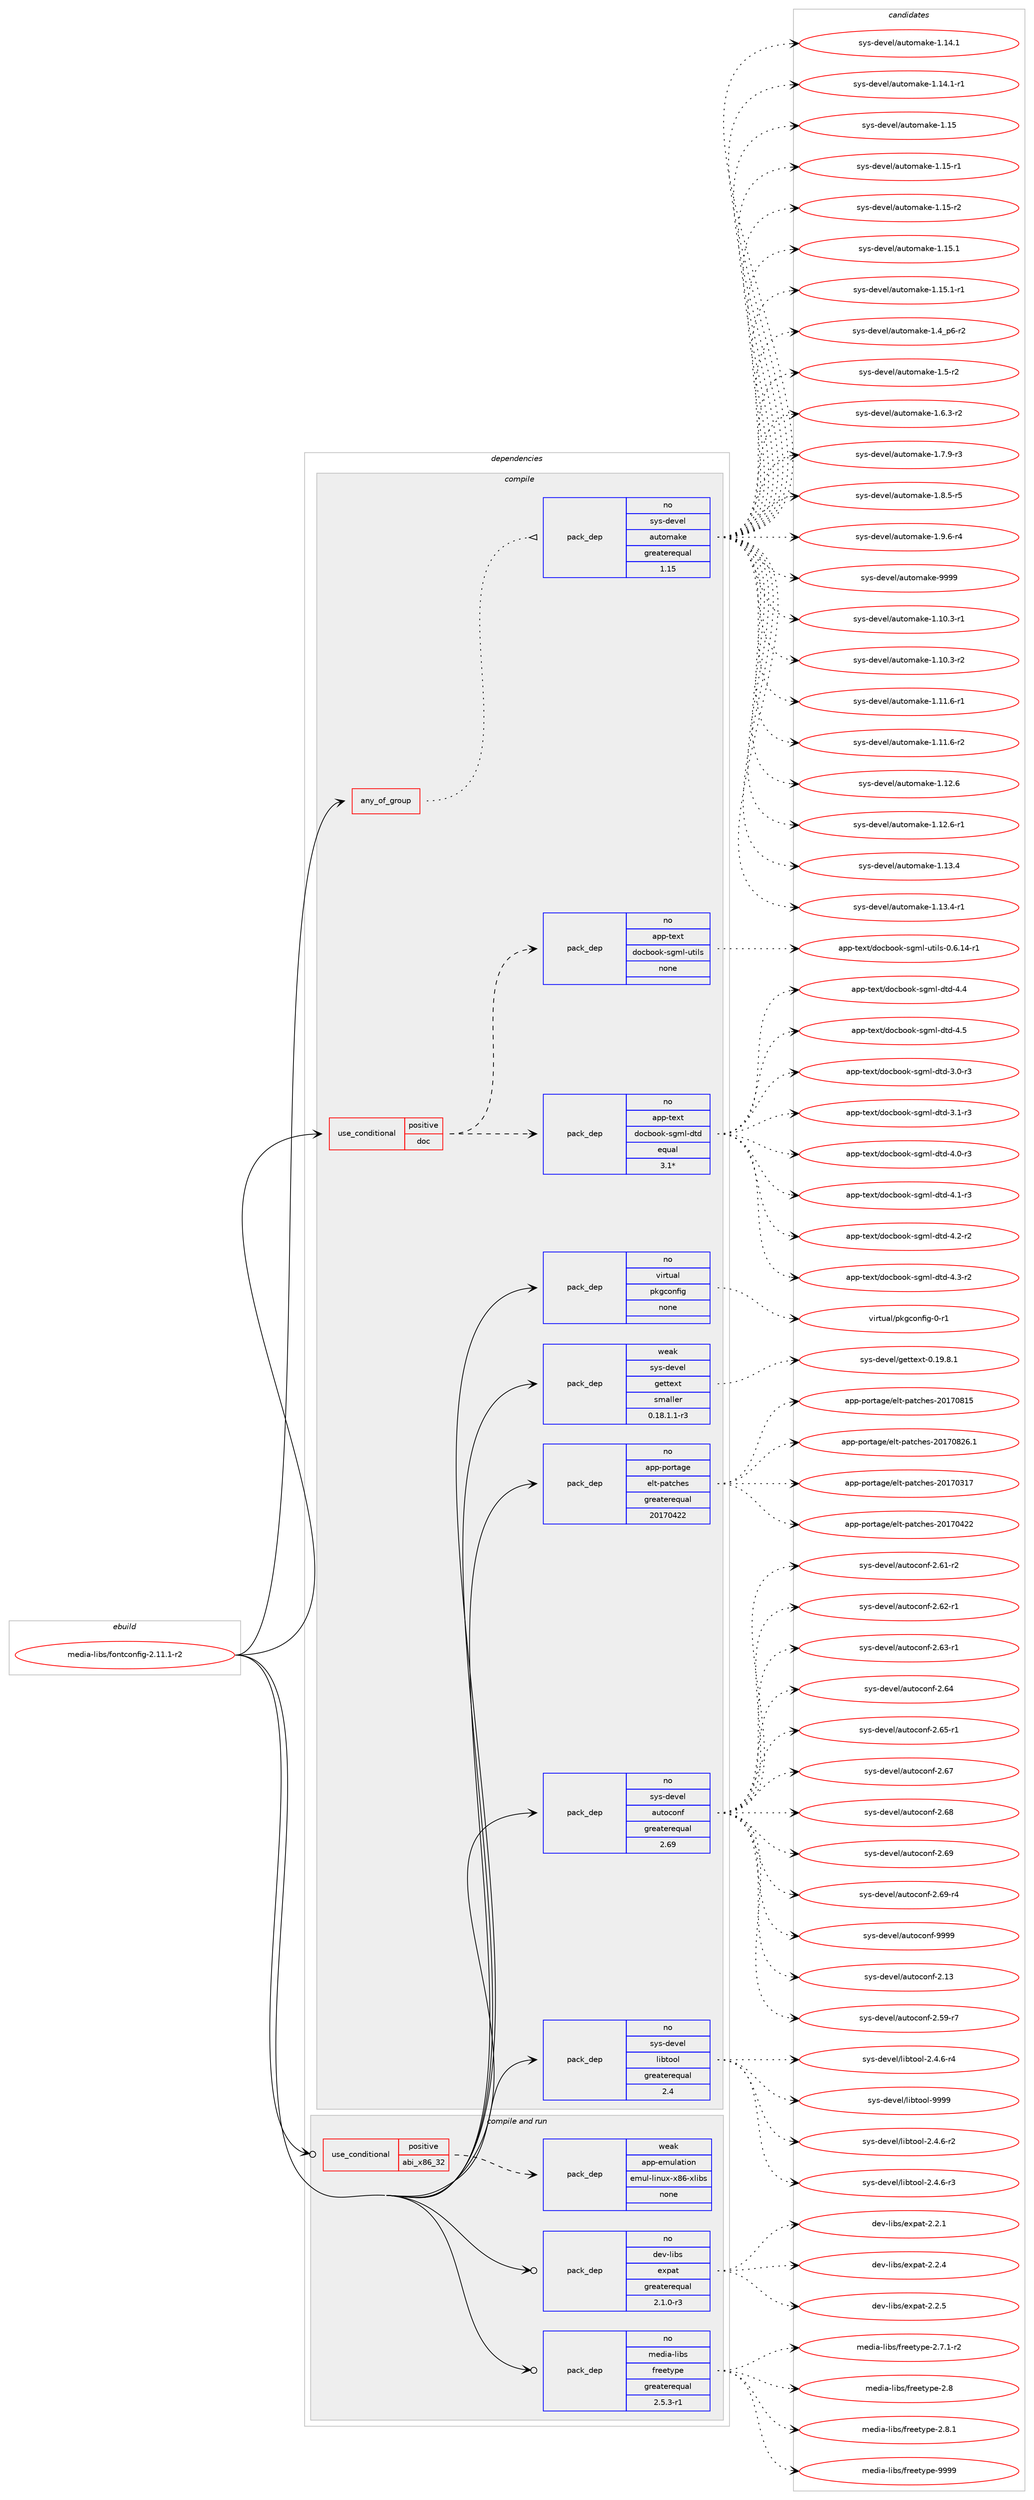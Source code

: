 digraph prolog {

# *************
# Graph options
# *************

newrank=true;
concentrate=true;
compound=true;
graph [rankdir=LR,fontname=Helvetica,fontsize=10,ranksep=1.5];#, ranksep=2.5, nodesep=0.2];
edge  [arrowhead=vee];
node  [fontname=Helvetica,fontsize=10];

# **********
# The ebuild
# **********

subgraph cluster_leftcol {
color=gray;
rank=same;
label=<<i>ebuild</i>>;
id [label="media-libs/fontconfig-2.11.1-r2", color=red, width=4, href="../media-libs/fontconfig-2.11.1-r2.svg"];
}

# ****************
# The dependencies
# ****************

subgraph cluster_midcol {
color=gray;
label=<<i>dependencies</i>>;
subgraph cluster_compile {
fillcolor="#eeeeee";
style=filled;
label=<<i>compile</i>>;
subgraph any5384 {
dependency360173 [label=<<TABLE BORDER="0" CELLBORDER="1" CELLSPACING="0" CELLPADDING="4"><TR><TD CELLPADDING="10">any_of_group</TD></TR></TABLE>>, shape=none, color=red];subgraph pack265788 {
dependency360174 [label=<<TABLE BORDER="0" CELLBORDER="1" CELLSPACING="0" CELLPADDING="4" WIDTH="220"><TR><TD ROWSPAN="6" CELLPADDING="30">pack_dep</TD></TR><TR><TD WIDTH="110">no</TD></TR><TR><TD>sys-devel</TD></TR><TR><TD>automake</TD></TR><TR><TD>greaterequal</TD></TR><TR><TD>1.15</TD></TR></TABLE>>, shape=none, color=blue];
}
dependency360173:e -> dependency360174:w [weight=20,style="dotted",arrowhead="oinv"];
}
id:e -> dependency360173:w [weight=20,style="solid",arrowhead="vee"];
subgraph cond88873 {
dependency360175 [label=<<TABLE BORDER="0" CELLBORDER="1" CELLSPACING="0" CELLPADDING="4"><TR><TD ROWSPAN="3" CELLPADDING="10">use_conditional</TD></TR><TR><TD>positive</TD></TR><TR><TD>doc</TD></TR></TABLE>>, shape=none, color=red];
subgraph pack265789 {
dependency360176 [label=<<TABLE BORDER="0" CELLBORDER="1" CELLSPACING="0" CELLPADDING="4" WIDTH="220"><TR><TD ROWSPAN="6" CELLPADDING="30">pack_dep</TD></TR><TR><TD WIDTH="110">no</TD></TR><TR><TD>app-text</TD></TR><TR><TD>docbook-sgml-dtd</TD></TR><TR><TD>equal</TD></TR><TR><TD>3.1*</TD></TR></TABLE>>, shape=none, color=blue];
}
dependency360175:e -> dependency360176:w [weight=20,style="dashed",arrowhead="vee"];
subgraph pack265790 {
dependency360177 [label=<<TABLE BORDER="0" CELLBORDER="1" CELLSPACING="0" CELLPADDING="4" WIDTH="220"><TR><TD ROWSPAN="6" CELLPADDING="30">pack_dep</TD></TR><TR><TD WIDTH="110">no</TD></TR><TR><TD>app-text</TD></TR><TR><TD>docbook-sgml-utils</TD></TR><TR><TD>none</TD></TR><TR><TD></TD></TR></TABLE>>, shape=none, color=blue];
}
dependency360175:e -> dependency360177:w [weight=20,style="dashed",arrowhead="vee"];
}
id:e -> dependency360175:w [weight=20,style="solid",arrowhead="vee"];
subgraph pack265791 {
dependency360178 [label=<<TABLE BORDER="0" CELLBORDER="1" CELLSPACING="0" CELLPADDING="4" WIDTH="220"><TR><TD ROWSPAN="6" CELLPADDING="30">pack_dep</TD></TR><TR><TD WIDTH="110">no</TD></TR><TR><TD>app-portage</TD></TR><TR><TD>elt-patches</TD></TR><TR><TD>greaterequal</TD></TR><TR><TD>20170422</TD></TR></TABLE>>, shape=none, color=blue];
}
id:e -> dependency360178:w [weight=20,style="solid",arrowhead="vee"];
subgraph pack265792 {
dependency360179 [label=<<TABLE BORDER="0" CELLBORDER="1" CELLSPACING="0" CELLPADDING="4" WIDTH="220"><TR><TD ROWSPAN="6" CELLPADDING="30">pack_dep</TD></TR><TR><TD WIDTH="110">no</TD></TR><TR><TD>sys-devel</TD></TR><TR><TD>autoconf</TD></TR><TR><TD>greaterequal</TD></TR><TR><TD>2.69</TD></TR></TABLE>>, shape=none, color=blue];
}
id:e -> dependency360179:w [weight=20,style="solid",arrowhead="vee"];
subgraph pack265793 {
dependency360180 [label=<<TABLE BORDER="0" CELLBORDER="1" CELLSPACING="0" CELLPADDING="4" WIDTH="220"><TR><TD ROWSPAN="6" CELLPADDING="30">pack_dep</TD></TR><TR><TD WIDTH="110">no</TD></TR><TR><TD>sys-devel</TD></TR><TR><TD>libtool</TD></TR><TR><TD>greaterequal</TD></TR><TR><TD>2.4</TD></TR></TABLE>>, shape=none, color=blue];
}
id:e -> dependency360180:w [weight=20,style="solid",arrowhead="vee"];
subgraph pack265794 {
dependency360181 [label=<<TABLE BORDER="0" CELLBORDER="1" CELLSPACING="0" CELLPADDING="4" WIDTH="220"><TR><TD ROWSPAN="6" CELLPADDING="30">pack_dep</TD></TR><TR><TD WIDTH="110">no</TD></TR><TR><TD>virtual</TD></TR><TR><TD>pkgconfig</TD></TR><TR><TD>none</TD></TR><TR><TD></TD></TR></TABLE>>, shape=none, color=blue];
}
id:e -> dependency360181:w [weight=20,style="solid",arrowhead="vee"];
subgraph pack265795 {
dependency360182 [label=<<TABLE BORDER="0" CELLBORDER="1" CELLSPACING="0" CELLPADDING="4" WIDTH="220"><TR><TD ROWSPAN="6" CELLPADDING="30">pack_dep</TD></TR><TR><TD WIDTH="110">weak</TD></TR><TR><TD>sys-devel</TD></TR><TR><TD>gettext</TD></TR><TR><TD>smaller</TD></TR><TR><TD>0.18.1.1-r3</TD></TR></TABLE>>, shape=none, color=blue];
}
id:e -> dependency360182:w [weight=20,style="solid",arrowhead="vee"];
}
subgraph cluster_compileandrun {
fillcolor="#eeeeee";
style=filled;
label=<<i>compile and run</i>>;
subgraph cond88874 {
dependency360183 [label=<<TABLE BORDER="0" CELLBORDER="1" CELLSPACING="0" CELLPADDING="4"><TR><TD ROWSPAN="3" CELLPADDING="10">use_conditional</TD></TR><TR><TD>positive</TD></TR><TR><TD>abi_x86_32</TD></TR></TABLE>>, shape=none, color=red];
subgraph pack265796 {
dependency360184 [label=<<TABLE BORDER="0" CELLBORDER="1" CELLSPACING="0" CELLPADDING="4" WIDTH="220"><TR><TD ROWSPAN="6" CELLPADDING="30">pack_dep</TD></TR><TR><TD WIDTH="110">weak</TD></TR><TR><TD>app-emulation</TD></TR><TR><TD>emul-linux-x86-xlibs</TD></TR><TR><TD>none</TD></TR><TR><TD></TD></TR></TABLE>>, shape=none, color=blue];
}
dependency360183:e -> dependency360184:w [weight=20,style="dashed",arrowhead="vee"];
}
id:e -> dependency360183:w [weight=20,style="solid",arrowhead="odotvee"];
subgraph pack265797 {
dependency360185 [label=<<TABLE BORDER="0" CELLBORDER="1" CELLSPACING="0" CELLPADDING="4" WIDTH="220"><TR><TD ROWSPAN="6" CELLPADDING="30">pack_dep</TD></TR><TR><TD WIDTH="110">no</TD></TR><TR><TD>dev-libs</TD></TR><TR><TD>expat</TD></TR><TR><TD>greaterequal</TD></TR><TR><TD>2.1.0-r3</TD></TR></TABLE>>, shape=none, color=blue];
}
id:e -> dependency360185:w [weight=20,style="solid",arrowhead="odotvee"];
subgraph pack265798 {
dependency360186 [label=<<TABLE BORDER="0" CELLBORDER="1" CELLSPACING="0" CELLPADDING="4" WIDTH="220"><TR><TD ROWSPAN="6" CELLPADDING="30">pack_dep</TD></TR><TR><TD WIDTH="110">no</TD></TR><TR><TD>media-libs</TD></TR><TR><TD>freetype</TD></TR><TR><TD>greaterequal</TD></TR><TR><TD>2.5.3-r1</TD></TR></TABLE>>, shape=none, color=blue];
}
id:e -> dependency360186:w [weight=20,style="solid",arrowhead="odotvee"];
}
subgraph cluster_run {
fillcolor="#eeeeee";
style=filled;
label=<<i>run</i>>;
}
}

# **************
# The candidates
# **************

subgraph cluster_choices {
rank=same;
color=gray;
label=<<i>candidates</i>>;

subgraph choice265788 {
color=black;
nodesep=1;
choice11512111545100101118101108479711711611110997107101454946494846514511449 [label="sys-devel/automake-1.10.3-r1", color=red, width=4,href="../sys-devel/automake-1.10.3-r1.svg"];
choice11512111545100101118101108479711711611110997107101454946494846514511450 [label="sys-devel/automake-1.10.3-r2", color=red, width=4,href="../sys-devel/automake-1.10.3-r2.svg"];
choice11512111545100101118101108479711711611110997107101454946494946544511449 [label="sys-devel/automake-1.11.6-r1", color=red, width=4,href="../sys-devel/automake-1.11.6-r1.svg"];
choice11512111545100101118101108479711711611110997107101454946494946544511450 [label="sys-devel/automake-1.11.6-r2", color=red, width=4,href="../sys-devel/automake-1.11.6-r2.svg"];
choice1151211154510010111810110847971171161111099710710145494649504654 [label="sys-devel/automake-1.12.6", color=red, width=4,href="../sys-devel/automake-1.12.6.svg"];
choice11512111545100101118101108479711711611110997107101454946495046544511449 [label="sys-devel/automake-1.12.6-r1", color=red, width=4,href="../sys-devel/automake-1.12.6-r1.svg"];
choice1151211154510010111810110847971171161111099710710145494649514652 [label="sys-devel/automake-1.13.4", color=red, width=4,href="../sys-devel/automake-1.13.4.svg"];
choice11512111545100101118101108479711711611110997107101454946495146524511449 [label="sys-devel/automake-1.13.4-r1", color=red, width=4,href="../sys-devel/automake-1.13.4-r1.svg"];
choice1151211154510010111810110847971171161111099710710145494649524649 [label="sys-devel/automake-1.14.1", color=red, width=4,href="../sys-devel/automake-1.14.1.svg"];
choice11512111545100101118101108479711711611110997107101454946495246494511449 [label="sys-devel/automake-1.14.1-r1", color=red, width=4,href="../sys-devel/automake-1.14.1-r1.svg"];
choice115121115451001011181011084797117116111109971071014549464953 [label="sys-devel/automake-1.15", color=red, width=4,href="../sys-devel/automake-1.15.svg"];
choice1151211154510010111810110847971171161111099710710145494649534511449 [label="sys-devel/automake-1.15-r1", color=red, width=4,href="../sys-devel/automake-1.15-r1.svg"];
choice1151211154510010111810110847971171161111099710710145494649534511450 [label="sys-devel/automake-1.15-r2", color=red, width=4,href="../sys-devel/automake-1.15-r2.svg"];
choice1151211154510010111810110847971171161111099710710145494649534649 [label="sys-devel/automake-1.15.1", color=red, width=4,href="../sys-devel/automake-1.15.1.svg"];
choice11512111545100101118101108479711711611110997107101454946495346494511449 [label="sys-devel/automake-1.15.1-r1", color=red, width=4,href="../sys-devel/automake-1.15.1-r1.svg"];
choice115121115451001011181011084797117116111109971071014549465295112544511450 [label="sys-devel/automake-1.4_p6-r2", color=red, width=4,href="../sys-devel/automake-1.4_p6-r2.svg"];
choice11512111545100101118101108479711711611110997107101454946534511450 [label="sys-devel/automake-1.5-r2", color=red, width=4,href="../sys-devel/automake-1.5-r2.svg"];
choice115121115451001011181011084797117116111109971071014549465446514511450 [label="sys-devel/automake-1.6.3-r2", color=red, width=4,href="../sys-devel/automake-1.6.3-r2.svg"];
choice115121115451001011181011084797117116111109971071014549465546574511451 [label="sys-devel/automake-1.7.9-r3", color=red, width=4,href="../sys-devel/automake-1.7.9-r3.svg"];
choice115121115451001011181011084797117116111109971071014549465646534511453 [label="sys-devel/automake-1.8.5-r5", color=red, width=4,href="../sys-devel/automake-1.8.5-r5.svg"];
choice115121115451001011181011084797117116111109971071014549465746544511452 [label="sys-devel/automake-1.9.6-r4", color=red, width=4,href="../sys-devel/automake-1.9.6-r4.svg"];
choice115121115451001011181011084797117116111109971071014557575757 [label="sys-devel/automake-9999", color=red, width=4,href="../sys-devel/automake-9999.svg"];
dependency360174:e -> choice11512111545100101118101108479711711611110997107101454946494846514511449:w [style=dotted,weight="100"];
dependency360174:e -> choice11512111545100101118101108479711711611110997107101454946494846514511450:w [style=dotted,weight="100"];
dependency360174:e -> choice11512111545100101118101108479711711611110997107101454946494946544511449:w [style=dotted,weight="100"];
dependency360174:e -> choice11512111545100101118101108479711711611110997107101454946494946544511450:w [style=dotted,weight="100"];
dependency360174:e -> choice1151211154510010111810110847971171161111099710710145494649504654:w [style=dotted,weight="100"];
dependency360174:e -> choice11512111545100101118101108479711711611110997107101454946495046544511449:w [style=dotted,weight="100"];
dependency360174:e -> choice1151211154510010111810110847971171161111099710710145494649514652:w [style=dotted,weight="100"];
dependency360174:e -> choice11512111545100101118101108479711711611110997107101454946495146524511449:w [style=dotted,weight="100"];
dependency360174:e -> choice1151211154510010111810110847971171161111099710710145494649524649:w [style=dotted,weight="100"];
dependency360174:e -> choice11512111545100101118101108479711711611110997107101454946495246494511449:w [style=dotted,weight="100"];
dependency360174:e -> choice115121115451001011181011084797117116111109971071014549464953:w [style=dotted,weight="100"];
dependency360174:e -> choice1151211154510010111810110847971171161111099710710145494649534511449:w [style=dotted,weight="100"];
dependency360174:e -> choice1151211154510010111810110847971171161111099710710145494649534511450:w [style=dotted,weight="100"];
dependency360174:e -> choice1151211154510010111810110847971171161111099710710145494649534649:w [style=dotted,weight="100"];
dependency360174:e -> choice11512111545100101118101108479711711611110997107101454946495346494511449:w [style=dotted,weight="100"];
dependency360174:e -> choice115121115451001011181011084797117116111109971071014549465295112544511450:w [style=dotted,weight="100"];
dependency360174:e -> choice11512111545100101118101108479711711611110997107101454946534511450:w [style=dotted,weight="100"];
dependency360174:e -> choice115121115451001011181011084797117116111109971071014549465446514511450:w [style=dotted,weight="100"];
dependency360174:e -> choice115121115451001011181011084797117116111109971071014549465546574511451:w [style=dotted,weight="100"];
dependency360174:e -> choice115121115451001011181011084797117116111109971071014549465646534511453:w [style=dotted,weight="100"];
dependency360174:e -> choice115121115451001011181011084797117116111109971071014549465746544511452:w [style=dotted,weight="100"];
dependency360174:e -> choice115121115451001011181011084797117116111109971071014557575757:w [style=dotted,weight="100"];
}
subgraph choice265789 {
color=black;
nodesep=1;
choice97112112451161011201164710011199981111111074511510310910845100116100455146484511451 [label="app-text/docbook-sgml-dtd-3.0-r3", color=red, width=4,href="../app-text/docbook-sgml-dtd-3.0-r3.svg"];
choice97112112451161011201164710011199981111111074511510310910845100116100455146494511451 [label="app-text/docbook-sgml-dtd-3.1-r3", color=red, width=4,href="../app-text/docbook-sgml-dtd-3.1-r3.svg"];
choice97112112451161011201164710011199981111111074511510310910845100116100455246484511451 [label="app-text/docbook-sgml-dtd-4.0-r3", color=red, width=4,href="../app-text/docbook-sgml-dtd-4.0-r3.svg"];
choice97112112451161011201164710011199981111111074511510310910845100116100455246494511451 [label="app-text/docbook-sgml-dtd-4.1-r3", color=red, width=4,href="../app-text/docbook-sgml-dtd-4.1-r3.svg"];
choice97112112451161011201164710011199981111111074511510310910845100116100455246504511450 [label="app-text/docbook-sgml-dtd-4.2-r2", color=red, width=4,href="../app-text/docbook-sgml-dtd-4.2-r2.svg"];
choice97112112451161011201164710011199981111111074511510310910845100116100455246514511450 [label="app-text/docbook-sgml-dtd-4.3-r2", color=red, width=4,href="../app-text/docbook-sgml-dtd-4.3-r2.svg"];
choice9711211245116101120116471001119998111111107451151031091084510011610045524652 [label="app-text/docbook-sgml-dtd-4.4", color=red, width=4,href="../app-text/docbook-sgml-dtd-4.4.svg"];
choice9711211245116101120116471001119998111111107451151031091084510011610045524653 [label="app-text/docbook-sgml-dtd-4.5", color=red, width=4,href="../app-text/docbook-sgml-dtd-4.5.svg"];
dependency360176:e -> choice97112112451161011201164710011199981111111074511510310910845100116100455146484511451:w [style=dotted,weight="100"];
dependency360176:e -> choice97112112451161011201164710011199981111111074511510310910845100116100455146494511451:w [style=dotted,weight="100"];
dependency360176:e -> choice97112112451161011201164710011199981111111074511510310910845100116100455246484511451:w [style=dotted,weight="100"];
dependency360176:e -> choice97112112451161011201164710011199981111111074511510310910845100116100455246494511451:w [style=dotted,weight="100"];
dependency360176:e -> choice97112112451161011201164710011199981111111074511510310910845100116100455246504511450:w [style=dotted,weight="100"];
dependency360176:e -> choice97112112451161011201164710011199981111111074511510310910845100116100455246514511450:w [style=dotted,weight="100"];
dependency360176:e -> choice9711211245116101120116471001119998111111107451151031091084510011610045524652:w [style=dotted,weight="100"];
dependency360176:e -> choice9711211245116101120116471001119998111111107451151031091084510011610045524653:w [style=dotted,weight="100"];
}
subgraph choice265790 {
color=black;
nodesep=1;
choice97112112451161011201164710011199981111111074511510310910845117116105108115454846544649524511449 [label="app-text/docbook-sgml-utils-0.6.14-r1", color=red, width=4,href="../app-text/docbook-sgml-utils-0.6.14-r1.svg"];
dependency360177:e -> choice97112112451161011201164710011199981111111074511510310910845117116105108115454846544649524511449:w [style=dotted,weight="100"];
}
subgraph choice265791 {
color=black;
nodesep=1;
choice97112112451121111141169710310147101108116451129711699104101115455048495548514955 [label="app-portage/elt-patches-20170317", color=red, width=4,href="../app-portage/elt-patches-20170317.svg"];
choice97112112451121111141169710310147101108116451129711699104101115455048495548525050 [label="app-portage/elt-patches-20170422", color=red, width=4,href="../app-portage/elt-patches-20170422.svg"];
choice97112112451121111141169710310147101108116451129711699104101115455048495548564953 [label="app-portage/elt-patches-20170815", color=red, width=4,href="../app-portage/elt-patches-20170815.svg"];
choice971121124511211111411697103101471011081164511297116991041011154550484955485650544649 [label="app-portage/elt-patches-20170826.1", color=red, width=4,href="../app-portage/elt-patches-20170826.1.svg"];
dependency360178:e -> choice97112112451121111141169710310147101108116451129711699104101115455048495548514955:w [style=dotted,weight="100"];
dependency360178:e -> choice97112112451121111141169710310147101108116451129711699104101115455048495548525050:w [style=dotted,weight="100"];
dependency360178:e -> choice97112112451121111141169710310147101108116451129711699104101115455048495548564953:w [style=dotted,weight="100"];
dependency360178:e -> choice971121124511211111411697103101471011081164511297116991041011154550484955485650544649:w [style=dotted,weight="100"];
}
subgraph choice265792 {
color=black;
nodesep=1;
choice115121115451001011181011084797117116111991111101024550464951 [label="sys-devel/autoconf-2.13", color=red, width=4,href="../sys-devel/autoconf-2.13.svg"];
choice1151211154510010111810110847971171161119911111010245504653574511455 [label="sys-devel/autoconf-2.59-r7", color=red, width=4,href="../sys-devel/autoconf-2.59-r7.svg"];
choice1151211154510010111810110847971171161119911111010245504654494511450 [label="sys-devel/autoconf-2.61-r2", color=red, width=4,href="../sys-devel/autoconf-2.61-r2.svg"];
choice1151211154510010111810110847971171161119911111010245504654504511449 [label="sys-devel/autoconf-2.62-r1", color=red, width=4,href="../sys-devel/autoconf-2.62-r1.svg"];
choice1151211154510010111810110847971171161119911111010245504654514511449 [label="sys-devel/autoconf-2.63-r1", color=red, width=4,href="../sys-devel/autoconf-2.63-r1.svg"];
choice115121115451001011181011084797117116111991111101024550465452 [label="sys-devel/autoconf-2.64", color=red, width=4,href="../sys-devel/autoconf-2.64.svg"];
choice1151211154510010111810110847971171161119911111010245504654534511449 [label="sys-devel/autoconf-2.65-r1", color=red, width=4,href="../sys-devel/autoconf-2.65-r1.svg"];
choice115121115451001011181011084797117116111991111101024550465455 [label="sys-devel/autoconf-2.67", color=red, width=4,href="../sys-devel/autoconf-2.67.svg"];
choice115121115451001011181011084797117116111991111101024550465456 [label="sys-devel/autoconf-2.68", color=red, width=4,href="../sys-devel/autoconf-2.68.svg"];
choice115121115451001011181011084797117116111991111101024550465457 [label="sys-devel/autoconf-2.69", color=red, width=4,href="../sys-devel/autoconf-2.69.svg"];
choice1151211154510010111810110847971171161119911111010245504654574511452 [label="sys-devel/autoconf-2.69-r4", color=red, width=4,href="../sys-devel/autoconf-2.69-r4.svg"];
choice115121115451001011181011084797117116111991111101024557575757 [label="sys-devel/autoconf-9999", color=red, width=4,href="../sys-devel/autoconf-9999.svg"];
dependency360179:e -> choice115121115451001011181011084797117116111991111101024550464951:w [style=dotted,weight="100"];
dependency360179:e -> choice1151211154510010111810110847971171161119911111010245504653574511455:w [style=dotted,weight="100"];
dependency360179:e -> choice1151211154510010111810110847971171161119911111010245504654494511450:w [style=dotted,weight="100"];
dependency360179:e -> choice1151211154510010111810110847971171161119911111010245504654504511449:w [style=dotted,weight="100"];
dependency360179:e -> choice1151211154510010111810110847971171161119911111010245504654514511449:w [style=dotted,weight="100"];
dependency360179:e -> choice115121115451001011181011084797117116111991111101024550465452:w [style=dotted,weight="100"];
dependency360179:e -> choice1151211154510010111810110847971171161119911111010245504654534511449:w [style=dotted,weight="100"];
dependency360179:e -> choice115121115451001011181011084797117116111991111101024550465455:w [style=dotted,weight="100"];
dependency360179:e -> choice115121115451001011181011084797117116111991111101024550465456:w [style=dotted,weight="100"];
dependency360179:e -> choice115121115451001011181011084797117116111991111101024550465457:w [style=dotted,weight="100"];
dependency360179:e -> choice1151211154510010111810110847971171161119911111010245504654574511452:w [style=dotted,weight="100"];
dependency360179:e -> choice115121115451001011181011084797117116111991111101024557575757:w [style=dotted,weight="100"];
}
subgraph choice265793 {
color=black;
nodesep=1;
choice1151211154510010111810110847108105981161111111084550465246544511450 [label="sys-devel/libtool-2.4.6-r2", color=red, width=4,href="../sys-devel/libtool-2.4.6-r2.svg"];
choice1151211154510010111810110847108105981161111111084550465246544511451 [label="sys-devel/libtool-2.4.6-r3", color=red, width=4,href="../sys-devel/libtool-2.4.6-r3.svg"];
choice1151211154510010111810110847108105981161111111084550465246544511452 [label="sys-devel/libtool-2.4.6-r4", color=red, width=4,href="../sys-devel/libtool-2.4.6-r4.svg"];
choice1151211154510010111810110847108105981161111111084557575757 [label="sys-devel/libtool-9999", color=red, width=4,href="../sys-devel/libtool-9999.svg"];
dependency360180:e -> choice1151211154510010111810110847108105981161111111084550465246544511450:w [style=dotted,weight="100"];
dependency360180:e -> choice1151211154510010111810110847108105981161111111084550465246544511451:w [style=dotted,weight="100"];
dependency360180:e -> choice1151211154510010111810110847108105981161111111084550465246544511452:w [style=dotted,weight="100"];
dependency360180:e -> choice1151211154510010111810110847108105981161111111084557575757:w [style=dotted,weight="100"];
}
subgraph choice265794 {
color=black;
nodesep=1;
choice11810511411611797108471121071039911111010210510345484511449 [label="virtual/pkgconfig-0-r1", color=red, width=4,href="../virtual/pkgconfig-0-r1.svg"];
dependency360181:e -> choice11810511411611797108471121071039911111010210510345484511449:w [style=dotted,weight="100"];
}
subgraph choice265795 {
color=black;
nodesep=1;
choice1151211154510010111810110847103101116116101120116454846495746564649 [label="sys-devel/gettext-0.19.8.1", color=red, width=4,href="../sys-devel/gettext-0.19.8.1.svg"];
dependency360182:e -> choice1151211154510010111810110847103101116116101120116454846495746564649:w [style=dotted,weight="100"];
}
subgraph choice265796 {
color=black;
nodesep=1;
}
subgraph choice265797 {
color=black;
nodesep=1;
choice10010111845108105981154710112011297116455046504649 [label="dev-libs/expat-2.2.1", color=red, width=4,href="../dev-libs/expat-2.2.1.svg"];
choice10010111845108105981154710112011297116455046504652 [label="dev-libs/expat-2.2.4", color=red, width=4,href="../dev-libs/expat-2.2.4.svg"];
choice10010111845108105981154710112011297116455046504653 [label="dev-libs/expat-2.2.5", color=red, width=4,href="../dev-libs/expat-2.2.5.svg"];
dependency360185:e -> choice10010111845108105981154710112011297116455046504649:w [style=dotted,weight="100"];
dependency360185:e -> choice10010111845108105981154710112011297116455046504652:w [style=dotted,weight="100"];
dependency360185:e -> choice10010111845108105981154710112011297116455046504653:w [style=dotted,weight="100"];
}
subgraph choice265798 {
color=black;
nodesep=1;
choice109101100105974510810598115471021141011011161211121014550465546494511450 [label="media-libs/freetype-2.7.1-r2", color=red, width=4,href="../media-libs/freetype-2.7.1-r2.svg"];
choice1091011001059745108105981154710211410110111612111210145504656 [label="media-libs/freetype-2.8", color=red, width=4,href="../media-libs/freetype-2.8.svg"];
choice10910110010597451081059811547102114101101116121112101455046564649 [label="media-libs/freetype-2.8.1", color=red, width=4,href="../media-libs/freetype-2.8.1.svg"];
choice109101100105974510810598115471021141011011161211121014557575757 [label="media-libs/freetype-9999", color=red, width=4,href="../media-libs/freetype-9999.svg"];
dependency360186:e -> choice109101100105974510810598115471021141011011161211121014550465546494511450:w [style=dotted,weight="100"];
dependency360186:e -> choice1091011001059745108105981154710211410110111612111210145504656:w [style=dotted,weight="100"];
dependency360186:e -> choice10910110010597451081059811547102114101101116121112101455046564649:w [style=dotted,weight="100"];
dependency360186:e -> choice109101100105974510810598115471021141011011161211121014557575757:w [style=dotted,weight="100"];
}
}

}
